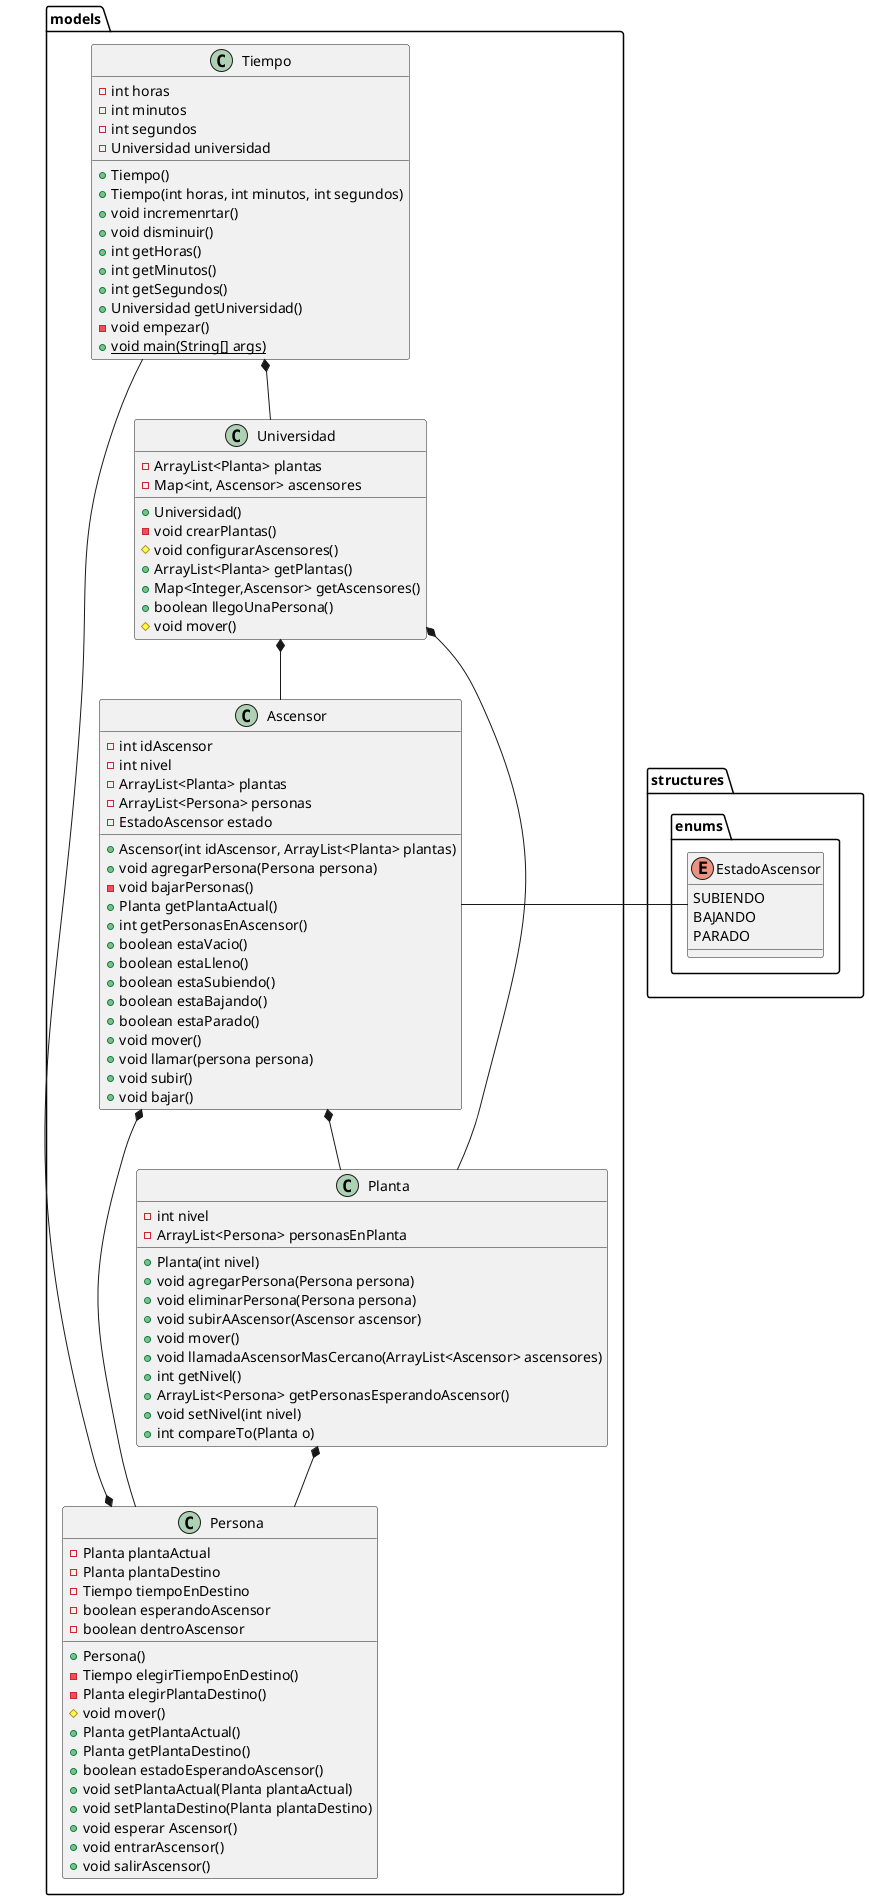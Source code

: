 @startuml modeloDelDominio

class "models.Persona" {
    - Planta plantaActual
    - Planta plantaDestino
    - Tiempo tiempoEnDestino
    - boolean esperandoAscensor
    - boolean dentroAscensor
    + Persona()
    - Tiempo elegirTiempoEnDestino()
    - Planta elegirPlantaDestino()
    # void mover()
    + Planta getPlantaActual()
    + Planta getPlantaDestino()
    + boolean estadoEsperandoAscensor()
    + void setPlantaActual(Planta plantaActual)
    + void setPlantaDestino(Planta plantaDestino)
    + void esperar Ascensor()
    + void entrarAscensor()
    + void salirAscensor()

}

enum "structures.enums.EstadoAscensor" {
    SUBIENDO
    BAJANDO
    PARADO
}

class "models.Tiempo" {
    - int horas
    - int minutos
    - int segundos 
    - Universidad universidad
    + Tiempo()
    + Tiempo(int horas, int minutos, int segundos)
    + void incremenrtar()
    + void disminuir()
    + int getHoras()
    + int getMinutos()
    + int getSegundos()
    + Universidad getUniversidad()
    - void empezar()
    + {static} void main(String[] args)
}


class "models.Planta" {
    - int nivel
    - ArrayList<Persona> personasEnPlanta
    + Planta(int nivel)
    + void agregarPersona(Persona persona)
    + void eliminarPersona(Persona persona)
    + void subirAAscensor(Ascensor ascensor)
    + void mover()
    + void llamadaAscensorMasCercano(ArrayList<Ascensor> ascensores)
    + int getNivel()
    + ArrayList<Persona> getPersonasEsperandoAscensor()
    + void setNivel(int nivel)
    + int compareTo(Planta o)

}


class "models.Ascensor" {
    - int idAscensor
    - int nivel
    - ArrayList<Planta> plantas
    - ArrayList<Persona> personas
    - EstadoAscensor estado
    + Ascensor(int idAscensor, ArrayList<Planta> plantas) 
    + void agregarPersona(Persona persona)
    - void bajarPersonas()
    + Planta getPlantaActual()
    + int getPersonasEnAscensor()
    + boolean estaVacio()
    + boolean estaLleno()
    + boolean estaSubiendo()
    + boolean estaBajando()
    + boolean estaParado()
    + void mover()
    + void llamar(persona persona)
    + void subir()
    + void bajar()
}


class "models.Universidad" {
    - ArrayList<Planta> plantas
    - Map<int, Ascensor> ascensores
    + Universidad()
    - void crearPlantas()
    # void configurarAscensores()
    + ArrayList<Planta> getPlantas()
    + Map<Integer,Ascensor> getAscensores()
    + boolean llegoUnaPersona()
    # void mover()
}

Ascensor *--d Persona 
Ascensor *--d Planta 
Ascensor ---r "structures.enums.EstadoAscensor"
Universidad *-- Ascensor 
Universidad *-- Planta
Planta *--d Persona 
Persona *---u Tiempo 
Tiempo *--d Universidad

@enduml